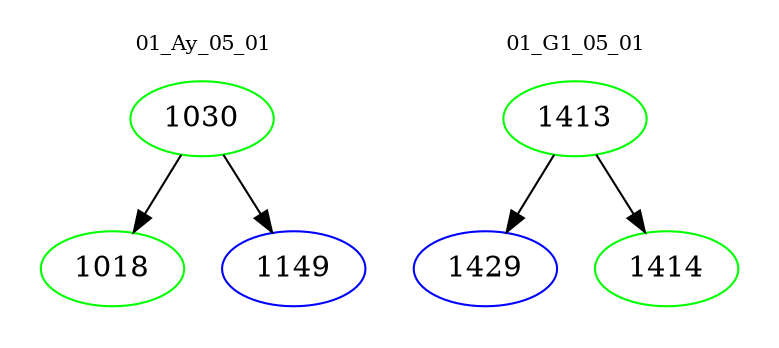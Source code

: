 digraph{
subgraph cluster_0 {
color = white
label = "01_Ay_05_01";
fontsize=10;
T0_1030 [label="1030", color="green"]
T0_1030 -> T0_1018 [color="black"]
T0_1018 [label="1018", color="green"]
T0_1030 -> T0_1149 [color="black"]
T0_1149 [label="1149", color="blue"]
}
subgraph cluster_1 {
color = white
label = "01_G1_05_01";
fontsize=10;
T1_1413 [label="1413", color="green"]
T1_1413 -> T1_1429 [color="black"]
T1_1429 [label="1429", color="blue"]
T1_1413 -> T1_1414 [color="black"]
T1_1414 [label="1414", color="green"]
}
}
